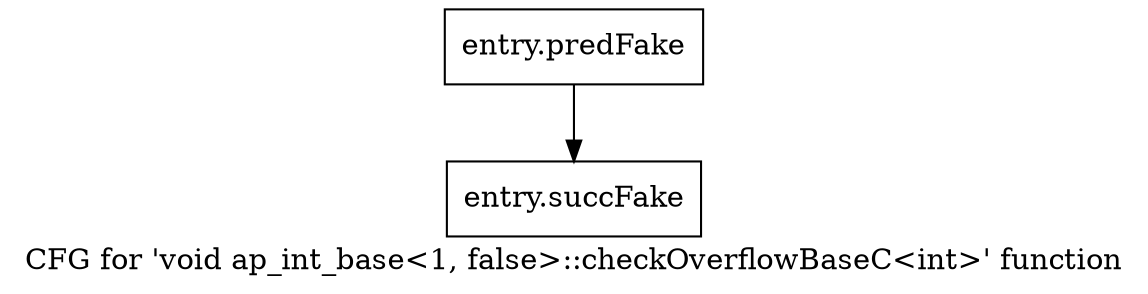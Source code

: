 digraph "CFG for 'void ap_int_base\<1, false\>::checkOverflowBaseC\<int\>' function" {
	label="CFG for 'void ap_int_base\<1, false\>::checkOverflowBaseC\<int\>' function";

	Node0x57d23c0 [shape=record,filename="",linenumber="",label="{entry.predFake}"];
	Node0x57d23c0 -> Node0x54d1cb0[ callList="" memoryops="" filename="/home/omerfaruk/tools/Xilinx/Vitis_HLS/2023.2/include/etc/ap_int_base.h" execusionnum="2"];
	Node0x54d1cb0 [shape=record,filename="/home/omerfaruk/tools/Xilinx/Vitis_HLS/2023.2/include/etc/ap_int_base.h",linenumber="753",label="{entry.succFake}"];
}
